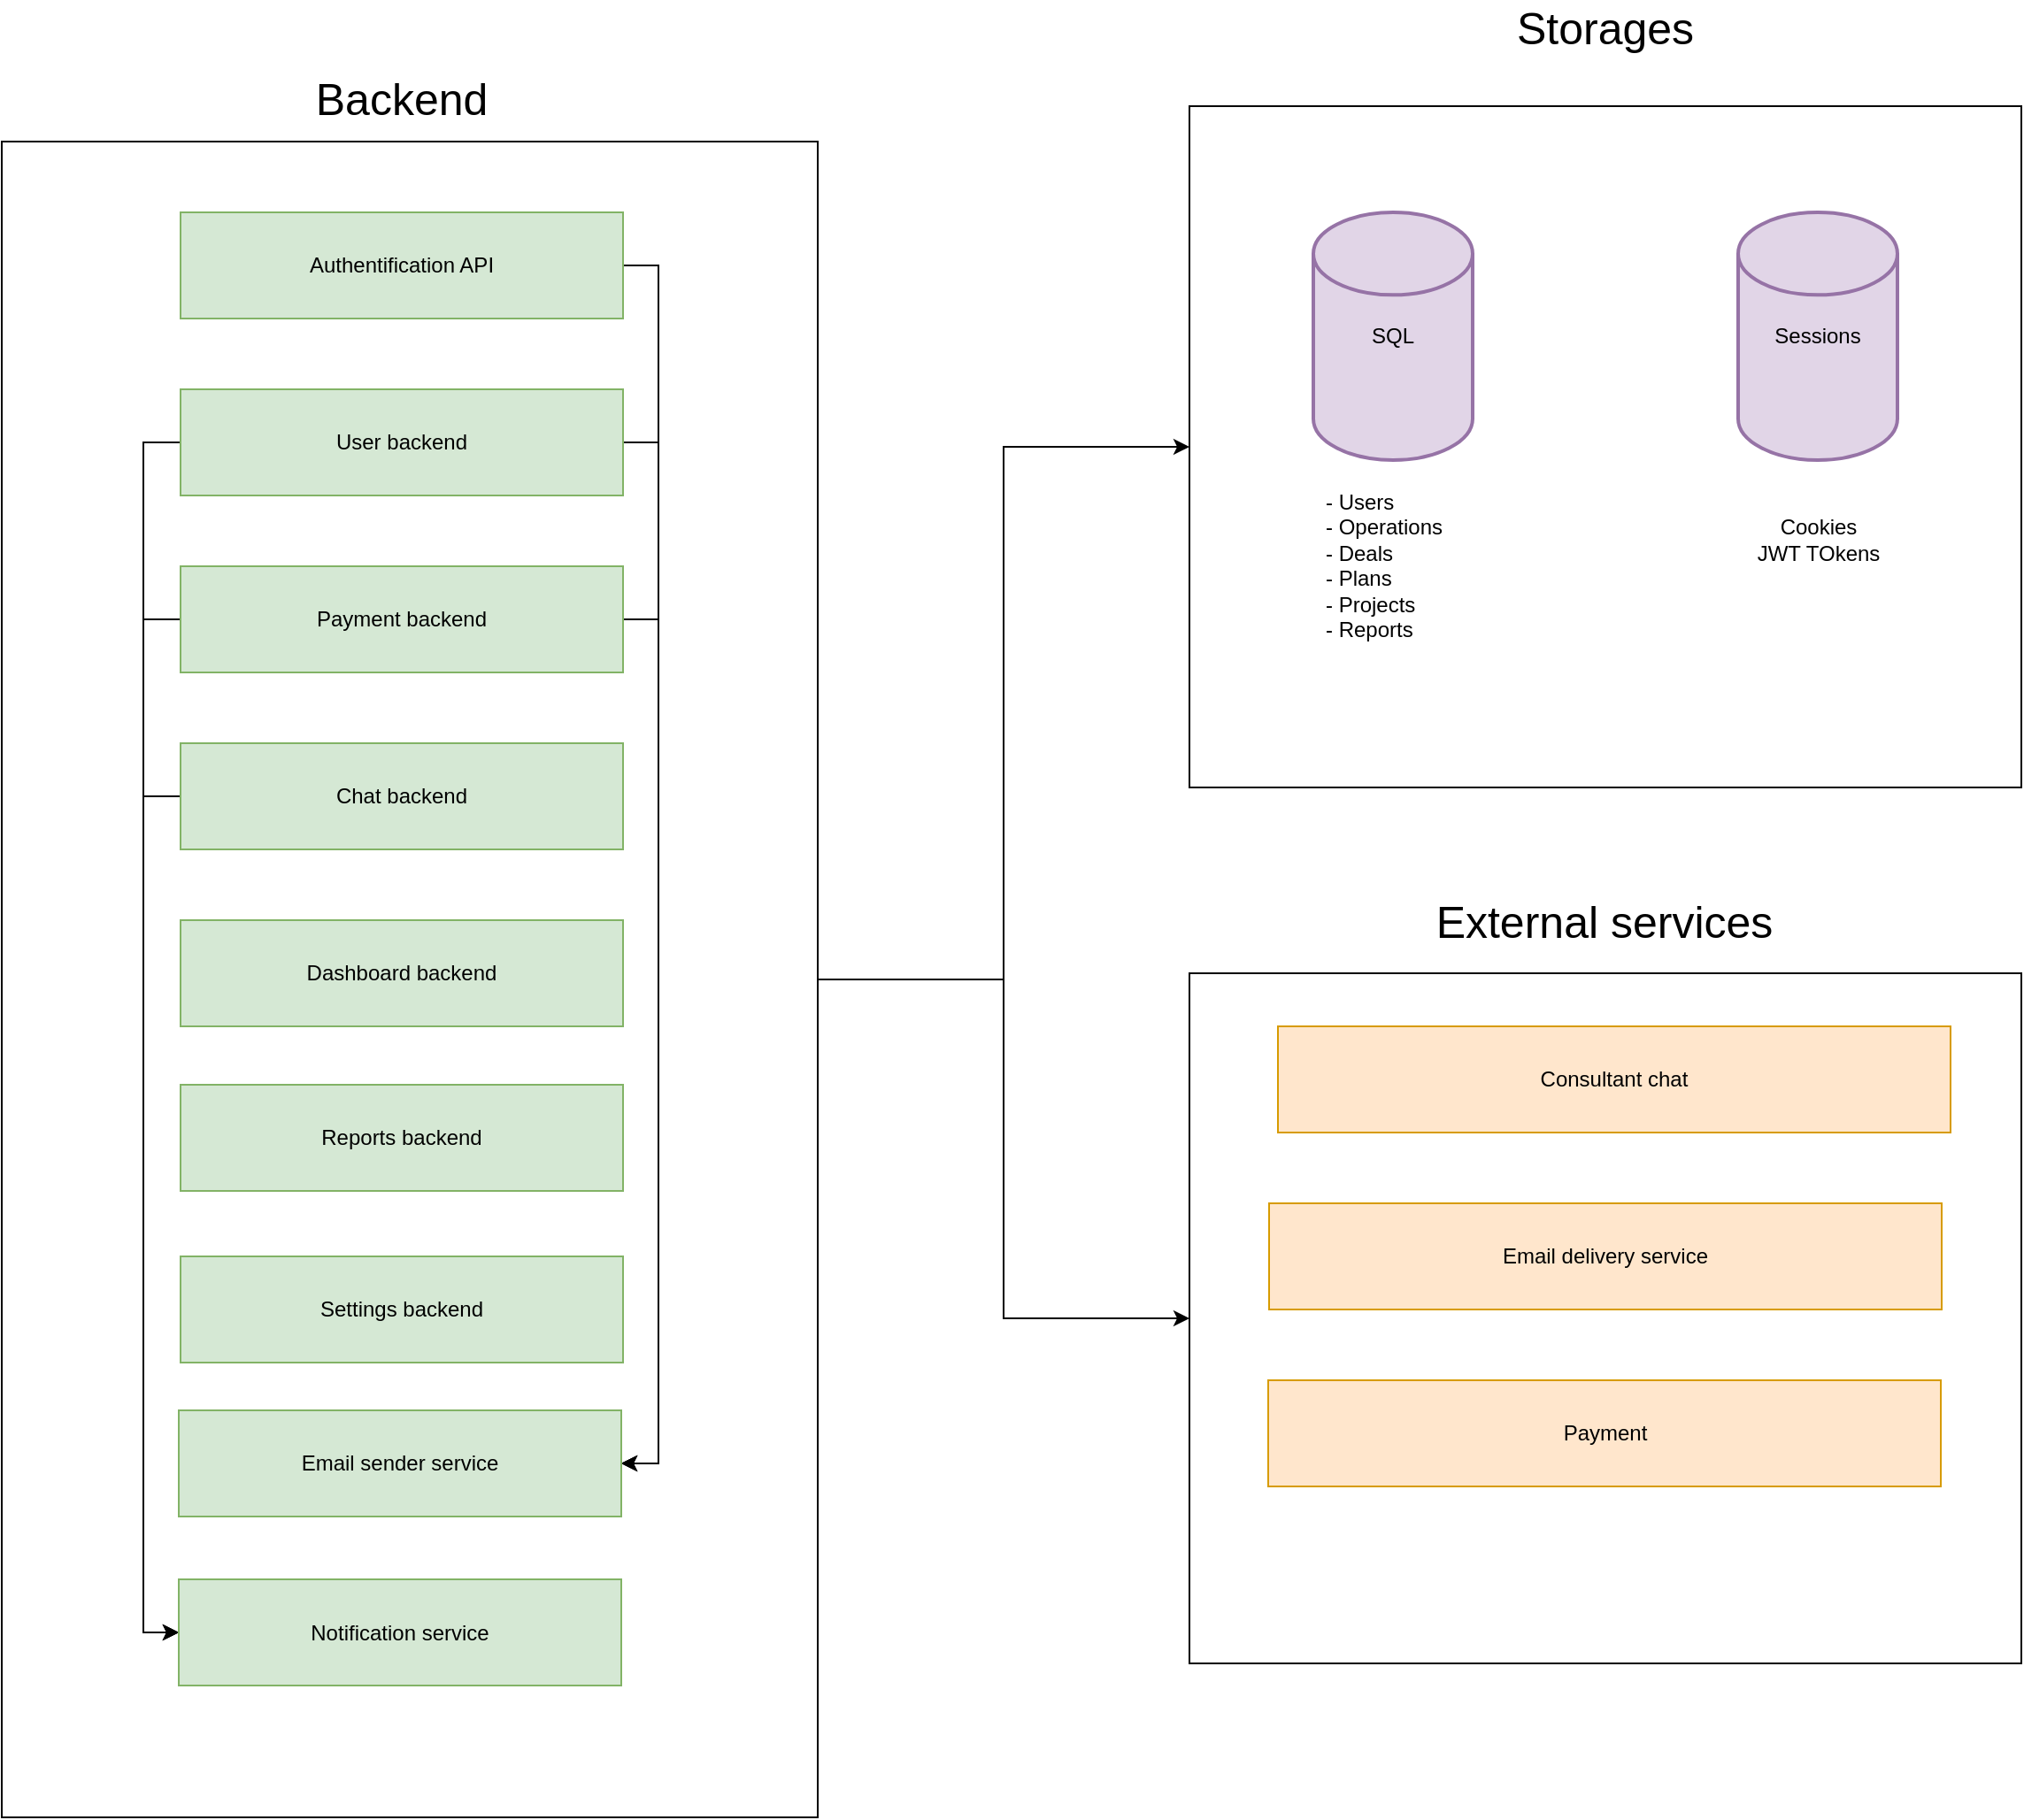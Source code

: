 <mxfile version="21.6.8" type="github">
  <diagram name="Страница — 1" id="rRyIwpv4pDShuvJddAZr">
    <mxGraphModel dx="1080" dy="700" grid="1" gridSize="10" guides="1" tooltips="1" connect="1" arrows="1" fold="1" page="1" pageScale="1" pageWidth="827" pageHeight="1169" math="0" shadow="0">
      <root>
        <mxCell id="0" />
        <mxCell id="1" parent="0" />
        <mxCell id="NI-7Wg-epnHImh1DLLON-3" value="&lt;font style=&quot;font-size: 25px;&quot;&gt;Backend&lt;/font&gt;" style="text;html=1;strokeColor=none;fillColor=none;align=center;verticalAlign=middle;whiteSpace=wrap;rounded=0;" parent="1" vertex="1">
          <mxGeometry x="215" y="100" width="60" height="30" as="geometry" />
        </mxCell>
        <mxCell id="NI-7Wg-epnHImh1DLLON-30" value="" style="edgeStyle=orthogonalEdgeStyle;rounded=0;orthogonalLoop=1;jettySize=auto;html=1;" parent="1" source="NI-7Wg-epnHImh1DLLON-4" target="NI-7Wg-epnHImh1DLLON-29" edge="1">
          <mxGeometry relative="1" as="geometry" />
        </mxCell>
        <mxCell id="NI-7Wg-epnHImh1DLLON-37" value="" style="edgeStyle=orthogonalEdgeStyle;rounded=0;orthogonalLoop=1;jettySize=auto;html=1;" parent="1" source="NI-7Wg-epnHImh1DLLON-4" target="NI-7Wg-epnHImh1DLLON-36" edge="1">
          <mxGeometry relative="1" as="geometry" />
        </mxCell>
        <mxCell id="NI-7Wg-epnHImh1DLLON-4" value="" style="rounded=0;whiteSpace=wrap;html=1;" parent="1" vertex="1">
          <mxGeometry x="19" y="140" width="461" height="947" as="geometry" />
        </mxCell>
        <mxCell id="NI-7Wg-epnHImh1DLLON-20" style="edgeStyle=orthogonalEdgeStyle;rounded=0;orthogonalLoop=1;jettySize=auto;html=1;exitX=1;exitY=0.5;exitDx=0;exitDy=0;entryX=1;entryY=0.5;entryDx=0;entryDy=0;" parent="1" source="NI-7Wg-epnHImh1DLLON-7" target="NI-7Wg-epnHImh1DLLON-19" edge="1">
          <mxGeometry relative="1" as="geometry" />
        </mxCell>
        <mxCell id="NI-7Wg-epnHImh1DLLON-7" value="Authentification API" style="rounded=0;whiteSpace=wrap;html=1;fillColor=#d5e8d4;strokeColor=#82b366;" parent="1" vertex="1">
          <mxGeometry x="120" y="180" width="250" height="60" as="geometry" />
        </mxCell>
        <mxCell id="NI-7Wg-epnHImh1DLLON-21" style="edgeStyle=orthogonalEdgeStyle;rounded=0;orthogonalLoop=1;jettySize=auto;html=1;exitX=1;exitY=0.5;exitDx=0;exitDy=0;entryX=1;entryY=0.5;entryDx=0;entryDy=0;" parent="1" source="NI-7Wg-epnHImh1DLLON-8" target="NI-7Wg-epnHImh1DLLON-19" edge="1">
          <mxGeometry relative="1" as="geometry" />
        </mxCell>
        <mxCell id="NI-7Wg-epnHImh1DLLON-28" style="edgeStyle=orthogonalEdgeStyle;rounded=0;orthogonalLoop=1;jettySize=auto;html=1;exitX=0;exitY=0.5;exitDx=0;exitDy=0;entryX=0;entryY=0.5;entryDx=0;entryDy=0;" parent="1" source="NI-7Wg-epnHImh1DLLON-8" target="NI-7Wg-epnHImh1DLLON-23" edge="1">
          <mxGeometry relative="1" as="geometry" />
        </mxCell>
        <mxCell id="NI-7Wg-epnHImh1DLLON-8" value="User backend" style="rounded=0;whiteSpace=wrap;html=1;fillColor=#d5e8d4;strokeColor=#82b366;" parent="1" vertex="1">
          <mxGeometry x="120" y="280" width="250" height="60" as="geometry" />
        </mxCell>
        <mxCell id="NI-7Wg-epnHImh1DLLON-22" style="edgeStyle=orthogonalEdgeStyle;rounded=0;orthogonalLoop=1;jettySize=auto;html=1;exitX=1;exitY=0.5;exitDx=0;exitDy=0;entryX=1;entryY=0.5;entryDx=0;entryDy=0;" parent="1" source="NI-7Wg-epnHImh1DLLON-9" target="NI-7Wg-epnHImh1DLLON-19" edge="1">
          <mxGeometry relative="1" as="geometry" />
        </mxCell>
        <mxCell id="NI-7Wg-epnHImh1DLLON-26" style="edgeStyle=orthogonalEdgeStyle;rounded=0;orthogonalLoop=1;jettySize=auto;html=1;exitX=0;exitY=0.5;exitDx=0;exitDy=0;entryX=0;entryY=0.5;entryDx=0;entryDy=0;" parent="1" source="NI-7Wg-epnHImh1DLLON-9" target="NI-7Wg-epnHImh1DLLON-23" edge="1">
          <mxGeometry relative="1" as="geometry" />
        </mxCell>
        <mxCell id="NI-7Wg-epnHImh1DLLON-9" value="Payment backend" style="rounded=0;whiteSpace=wrap;html=1;fillColor=#d5e8d4;strokeColor=#82b366;" parent="1" vertex="1">
          <mxGeometry x="120" y="380" width="250" height="60" as="geometry" />
        </mxCell>
        <mxCell id="NI-7Wg-epnHImh1DLLON-24" style="edgeStyle=orthogonalEdgeStyle;rounded=0;orthogonalLoop=1;jettySize=auto;html=1;exitX=0;exitY=0.5;exitDx=0;exitDy=0;entryX=0;entryY=0.5;entryDx=0;entryDy=0;" parent="1" source="NI-7Wg-epnHImh1DLLON-17" target="NI-7Wg-epnHImh1DLLON-23" edge="1">
          <mxGeometry relative="1" as="geometry" />
        </mxCell>
        <mxCell id="NI-7Wg-epnHImh1DLLON-17" value="Chat backend" style="rounded=0;whiteSpace=wrap;html=1;fillColor=#d5e8d4;strokeColor=#82b366;" parent="1" vertex="1">
          <mxGeometry x="120" y="480" width="250" height="60" as="geometry" />
        </mxCell>
        <mxCell id="NI-7Wg-epnHImh1DLLON-19" value="Email sender service" style="rounded=0;whiteSpace=wrap;html=1;fillColor=#d5e8d4;strokeColor=#82b366;" parent="1" vertex="1">
          <mxGeometry x="119" y="857" width="250" height="60" as="geometry" />
        </mxCell>
        <mxCell id="NI-7Wg-epnHImh1DLLON-23" value="Notification service" style="rounded=0;whiteSpace=wrap;html=1;fillColor=#d5e8d4;strokeColor=#82b366;" parent="1" vertex="1">
          <mxGeometry x="119" y="952.5" width="250" height="60" as="geometry" />
        </mxCell>
        <mxCell id="NI-7Wg-epnHImh1DLLON-29" value="" style="whiteSpace=wrap;html=1;rounded=0;" parent="1" vertex="1">
          <mxGeometry x="690" y="120" width="470" height="385" as="geometry" />
        </mxCell>
        <mxCell id="NI-7Wg-epnHImh1DLLON-31" value="&lt;font style=&quot;font-size: 25px;&quot;&gt;Storages&lt;/font&gt;" style="text;html=1;strokeColor=none;fillColor=none;align=center;verticalAlign=middle;whiteSpace=wrap;rounded=0;" parent="1" vertex="1">
          <mxGeometry x="895" y="60" width="60" height="30" as="geometry" />
        </mxCell>
        <mxCell id="NI-7Wg-epnHImh1DLLON-32" value="SQL" style="strokeWidth=2;html=1;shape=mxgraph.flowchart.database;whiteSpace=wrap;fillColor=#e1d5e7;strokeColor=#9673a6;" parent="1" vertex="1">
          <mxGeometry x="760" y="180" width="90" height="140" as="geometry" />
        </mxCell>
        <mxCell id="NI-7Wg-epnHImh1DLLON-33" value="Sessions" style="strokeWidth=2;html=1;shape=mxgraph.flowchart.database;whiteSpace=wrap;fillColor=#e1d5e7;strokeColor=#9673a6;" parent="1" vertex="1">
          <mxGeometry x="1000" y="180" width="90" height="140" as="geometry" />
        </mxCell>
        <mxCell id="NI-7Wg-epnHImh1DLLON-34" value="- Users&lt;br&gt;&lt;div style=&quot;&quot;&gt;&lt;span style=&quot;background-color: initial;&quot;&gt;- Operations&lt;/span&gt;&lt;/div&gt;&lt;div style=&quot;&quot;&gt;&lt;span style=&quot;background-color: initial;&quot;&gt;- Deals&lt;/span&gt;&lt;/div&gt;&lt;div style=&quot;&quot;&gt;&lt;span style=&quot;background-color: initial;&quot;&gt;- Plans&lt;/span&gt;&lt;/div&gt;&lt;div style=&quot;&quot;&gt;&lt;span style=&quot;background-color: initial;&quot;&gt;- Projects&lt;/span&gt;&lt;/div&gt;&lt;div style=&quot;&quot;&gt;- Reports&lt;/div&gt;" style="text;html=1;strokeColor=none;fillColor=none;align=left;verticalAlign=top;whiteSpace=wrap;rounded=0;" parent="1" vertex="1">
          <mxGeometry x="765" y="330" width="130" height="140" as="geometry" />
        </mxCell>
        <mxCell id="NI-7Wg-epnHImh1DLLON-36" value="" style="whiteSpace=wrap;html=1;rounded=0;" parent="1" vertex="1">
          <mxGeometry x="690" y="610" width="470" height="390" as="geometry" />
        </mxCell>
        <mxCell id="NI-7Wg-epnHImh1DLLON-39" value="&lt;font style=&quot;font-size: 25px;&quot;&gt;External services&lt;br&gt;&lt;br&gt;&lt;/font&gt;" style="text;html=1;strokeColor=none;fillColor=none;align=center;verticalAlign=middle;whiteSpace=wrap;rounded=0;" parent="1" vertex="1">
          <mxGeometry x="827" y="580" width="195" height="30" as="geometry" />
        </mxCell>
        <mxCell id="NI-7Wg-epnHImh1DLLON-40" value="Consultant chat" style="rounded=0;whiteSpace=wrap;html=1;fillColor=#ffe6cc;strokeColor=#d79b00;" parent="1" vertex="1">
          <mxGeometry x="740" y="640" width="380" height="60" as="geometry" />
        </mxCell>
        <mxCell id="NI-7Wg-epnHImh1DLLON-41" value="Email delivery service" style="rounded=0;whiteSpace=wrap;html=1;fillColor=#ffe6cc;strokeColor=#d79b00;" parent="1" vertex="1">
          <mxGeometry x="735" y="740" width="380" height="60" as="geometry" />
        </mxCell>
        <mxCell id="NI-7Wg-epnHImh1DLLON-42" value="Payment" style="rounded=0;whiteSpace=wrap;html=1;fillColor=#ffe6cc;strokeColor=#d79b00;" parent="1" vertex="1">
          <mxGeometry x="734.5" y="840" width="380" height="60" as="geometry" />
        </mxCell>
        <mxCell id="Kk0jNjbQhpCBD_i2atSM-1" value="Dashboard backend" style="rounded=0;whiteSpace=wrap;html=1;fillColor=#d5e8d4;strokeColor=#82b366;" vertex="1" parent="1">
          <mxGeometry x="120" y="580" width="250" height="60" as="geometry" />
        </mxCell>
        <mxCell id="Kk0jNjbQhpCBD_i2atSM-2" value="Reports backend" style="rounded=0;whiteSpace=wrap;html=1;fillColor=#d5e8d4;strokeColor=#82b366;" vertex="1" parent="1">
          <mxGeometry x="120" y="673" width="250" height="60" as="geometry" />
        </mxCell>
        <mxCell id="Kk0jNjbQhpCBD_i2atSM-3" value="Cookies&lt;br&gt;JWT TOkens" style="text;html=1;strokeColor=none;fillColor=none;align=center;verticalAlign=middle;whiteSpace=wrap;rounded=0;" vertex="1" parent="1">
          <mxGeometry x="998" y="350" width="95" height="30" as="geometry" />
        </mxCell>
        <mxCell id="Kk0jNjbQhpCBD_i2atSM-5" value="Settings backend" style="rounded=0;whiteSpace=wrap;html=1;fillColor=#d5e8d4;strokeColor=#82b366;" vertex="1" parent="1">
          <mxGeometry x="120" y="770" width="250" height="60" as="geometry" />
        </mxCell>
      </root>
    </mxGraphModel>
  </diagram>
</mxfile>
